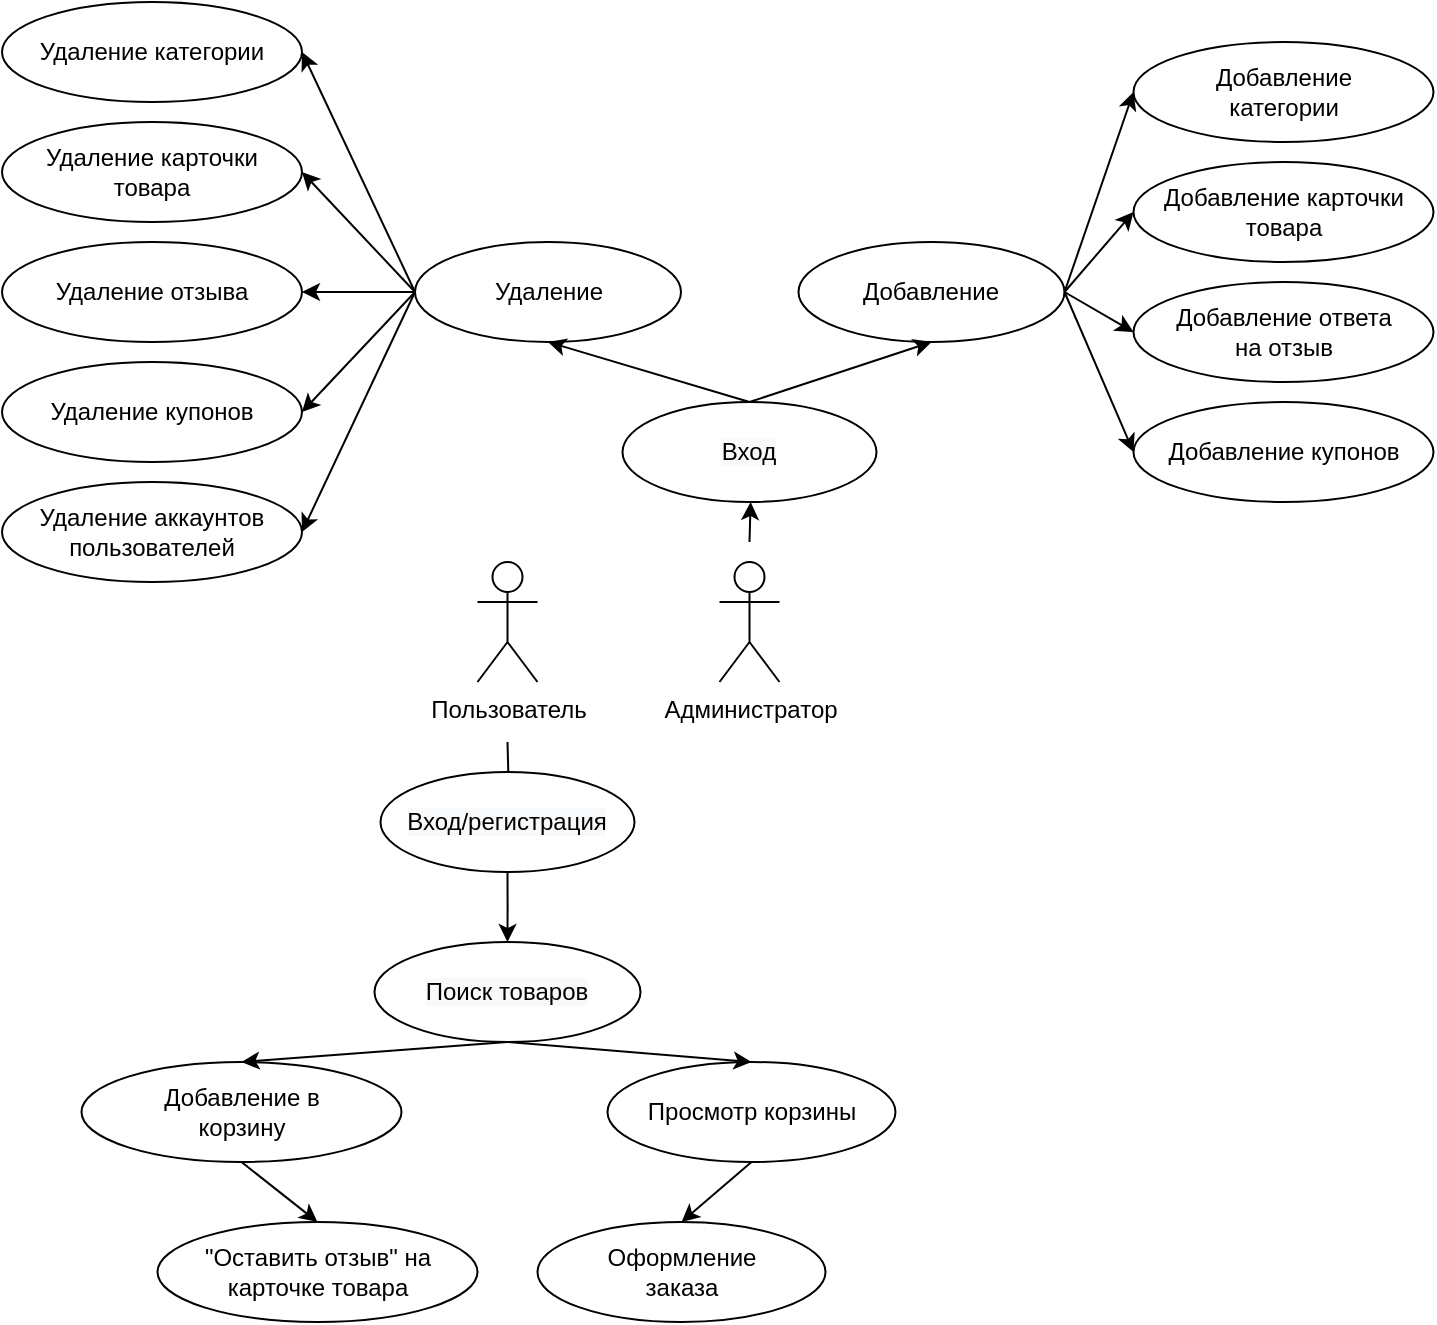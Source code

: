 <mxfile version="17.5.0" type="device"><diagram name="Page-1" id="efa7a0a1-bf9b-a30e-e6df-94a7791c09e9"><mxGraphModel dx="942" dy="592" grid="1" gridSize="10" guides="1" tooltips="1" connect="1" arrows="1" fold="1" page="1" pageScale="1" pageWidth="826" pageHeight="1169" background="none" math="0" shadow="0"><root><mxCell id="0"/><mxCell id="1" parent="0"/><mxCell id="YTgh-Ef8OYnJQfRJEaPr-17" value="" style="edgeStyle=orthogonalEdgeStyle;rounded=0;orthogonalLoop=1;jettySize=auto;html=1;" parent="1" target="YTgh-Ef8OYnJQfRJEaPr-16" edge="1"><mxGeometry relative="1" as="geometry"><mxPoint x="443.75" y="550" as="sourcePoint"/></mxGeometry></mxCell><mxCell id="jBH0evO6HvCT8xuE78lS-122" value="Администратор" style="shape=umlActor;verticalLabelPosition=bottom;verticalAlign=top;html=1;outlineConnect=0;" parent="1" vertex="1"><mxGeometry x="428.75" y="560" width="30" height="60" as="geometry"/></mxCell><mxCell id="YTgh-Ef8OYnJQfRJEaPr-2" value="" style="edgeStyle=orthogonalEdgeStyle;rounded=0;orthogonalLoop=1;jettySize=auto;html=1;" parent="1" target="YTgh-Ef8OYnJQfRJEaPr-1" edge="1"><mxGeometry relative="1" as="geometry"><mxPoint x="322.75" y="650" as="sourcePoint"/></mxGeometry></mxCell><mxCell id="jBH0evO6HvCT8xuE78lS-123" value="Пользователь" style="shape=umlActor;verticalLabelPosition=bottom;verticalAlign=top;html=1;outlineConnect=0;" parent="1" vertex="1"><mxGeometry x="307.75" y="560" width="30" height="60" as="geometry"/></mxCell><mxCell id="YTgh-Ef8OYnJQfRJEaPr-10" value="" style="edgeStyle=orthogonalEdgeStyle;rounded=0;orthogonalLoop=1;jettySize=auto;html=1;" parent="1" source="YTgh-Ef8OYnJQfRJEaPr-1" target="YTgh-Ef8OYnJQfRJEaPr-3" edge="1"><mxGeometry relative="1" as="geometry"/></mxCell><mxCell id="YTgh-Ef8OYnJQfRJEaPr-1" value="&#10;&#10;&lt;span style=&quot;color: rgb(0, 0, 0); font-family: helvetica; font-size: 12px; font-style: normal; font-weight: 400; letter-spacing: normal; text-align: center; text-indent: 0px; text-transform: none; word-spacing: 0px; background-color: rgb(248, 249, 250); display: inline; float: none;&quot;&gt;Вход/регистрация&lt;/span&gt;&#10;&#10;" style="ellipse;whiteSpace=wrap;html=1;" parent="1" vertex="1"><mxGeometry x="259.25" y="665" width="127" height="50" as="geometry"/></mxCell><mxCell id="YTgh-Ef8OYnJQfRJEaPr-3" value="&#10;&#10;&lt;span style=&quot;color: rgb(0, 0, 0); font-family: helvetica; font-size: 12px; font-style: normal; font-weight: 400; letter-spacing: normal; text-align: center; text-indent: 0px; text-transform: none; word-spacing: 0px; background-color: rgb(248, 249, 250); display: inline; float: none;&quot;&gt;Поиск товаров&lt;/span&gt;&#10;&#10;" style="ellipse;whiteSpace=wrap;html=1;" parent="1" vertex="1"><mxGeometry x="256.25" y="750" width="133" height="50" as="geometry"/></mxCell><mxCell id="YTgh-Ef8OYnJQfRJEaPr-4" value="Просмотр корзины" style="ellipse;whiteSpace=wrap;html=1;" parent="1" vertex="1"><mxGeometry x="372.75" y="810" width="144" height="50" as="geometry"/></mxCell><mxCell id="YTgh-Ef8OYnJQfRJEaPr-5" value="Оформление&lt;br&gt;заказа" style="ellipse;whiteSpace=wrap;html=1;" parent="1" vertex="1"><mxGeometry x="337.75" y="890" width="144" height="50" as="geometry"/></mxCell><mxCell id="YTgh-Ef8OYnJQfRJEaPr-6" value="Добавление в&lt;br&gt;корзину" style="ellipse;whiteSpace=wrap;html=1;" parent="1" vertex="1"><mxGeometry x="109.75" y="810" width="160" height="50" as="geometry"/></mxCell><mxCell id="YTgh-Ef8OYnJQfRJEaPr-7" value="&lt;span&gt;&quot;Оставить отзыв&quot; на карточке товара&lt;/span&gt;" style="ellipse;whiteSpace=wrap;html=1;" parent="1" vertex="1"><mxGeometry x="147.75" y="890" width="160" height="50" as="geometry"/></mxCell><mxCell id="YTgh-Ef8OYnJQfRJEaPr-16" value="&lt;span style=&quot;color: rgb(0 , 0 , 0) ; font-family: &amp;#34;helvetica&amp;#34; ; font-size: 12px ; font-style: normal ; font-weight: 400 ; letter-spacing: normal ; text-align: center ; text-indent: 0px ; text-transform: none ; word-spacing: 0px ; background-color: rgb(248 , 249 , 250) ; display: inline ; float: none&quot;&gt;Вход&lt;/span&gt;" style="ellipse;whiteSpace=wrap;html=1;" parent="1" vertex="1"><mxGeometry x="380.25" y="480" width="127" height="50" as="geometry"/></mxCell><mxCell id="YTgh-Ef8OYnJQfRJEaPr-18" value="Удаление" style="ellipse;whiteSpace=wrap;html=1;" parent="1" vertex="1"><mxGeometry x="276.5" y="400" width="133" height="50" as="geometry"/></mxCell><mxCell id="YTgh-Ef8OYnJQfRJEaPr-19" value="Добавление" style="ellipse;whiteSpace=wrap;html=1;" parent="1" vertex="1"><mxGeometry x="468.25" y="400" width="133" height="50" as="geometry"/></mxCell><mxCell id="YTgh-Ef8OYnJQfRJEaPr-22" value="Добавление&lt;br&gt;категории" style="ellipse;whiteSpace=wrap;html=1;" parent="1" vertex="1"><mxGeometry x="635.75" y="300" width="150" height="50" as="geometry"/></mxCell><mxCell id="YTgh-Ef8OYnJQfRJEaPr-23" value="Добавление&amp;nbsp;карточки&lt;br&gt;товара" style="ellipse;whiteSpace=wrap;html=1;" parent="1" vertex="1"><mxGeometry x="635.75" y="360" width="150" height="50" as="geometry"/></mxCell><mxCell id="YTgh-Ef8OYnJQfRJEaPr-24" value="Добавление ответа&lt;br&gt;на отзыв" style="ellipse;whiteSpace=wrap;html=1;" parent="1" vertex="1"><mxGeometry x="635.75" y="420" width="150" height="50" as="geometry"/></mxCell><mxCell id="YTgh-Ef8OYnJQfRJEaPr-25" value="Добавление&amp;nbsp;купонов" style="ellipse;whiteSpace=wrap;html=1;" parent="1" vertex="1"><mxGeometry x="635.75" y="480" width="150" height="50" as="geometry"/></mxCell><mxCell id="YTgh-Ef8OYnJQfRJEaPr-26" value="Удаление категории" style="ellipse;whiteSpace=wrap;html=1;" parent="1" vertex="1"><mxGeometry x="70" y="280" width="150" height="50" as="geometry"/></mxCell><mxCell id="YTgh-Ef8OYnJQfRJEaPr-27" value="Удаление карточки&lt;br&gt;товара" style="ellipse;whiteSpace=wrap;html=1;" parent="1" vertex="1"><mxGeometry x="70" y="340" width="150" height="50" as="geometry"/></mxCell><mxCell id="YTgh-Ef8OYnJQfRJEaPr-28" value="Удаление отзыва" style="ellipse;whiteSpace=wrap;html=1;" parent="1" vertex="1"><mxGeometry x="70" y="400" width="150" height="50" as="geometry"/></mxCell><mxCell id="YTgh-Ef8OYnJQfRJEaPr-29" value="Удаление купонов" style="ellipse;whiteSpace=wrap;html=1;" parent="1" vertex="1"><mxGeometry x="70" y="460" width="150" height="50" as="geometry"/></mxCell><mxCell id="YTgh-Ef8OYnJQfRJEaPr-30" value="Удаление аккаунтов пользователей" style="ellipse;whiteSpace=wrap;html=1;" parent="1" vertex="1"><mxGeometry x="70" y="520" width="150" height="50" as="geometry"/></mxCell><mxCell id="YTgh-Ef8OYnJQfRJEaPr-42" value="" style="endArrow=classic;html=1;rounded=0;entryX=1;entryY=0.5;entryDx=0;entryDy=0;exitX=0;exitY=0.5;exitDx=0;exitDy=0;" parent="1" source="YTgh-Ef8OYnJQfRJEaPr-18" target="YTgh-Ef8OYnJQfRJEaPr-26" edge="1"><mxGeometry width="50" height="50" relative="1" as="geometry"><mxPoint x="260" y="450" as="sourcePoint"/><mxPoint x="350" y="450" as="targetPoint"/></mxGeometry></mxCell><mxCell id="YTgh-Ef8OYnJQfRJEaPr-43" value="" style="endArrow=classic;html=1;rounded=0;entryX=1;entryY=0.5;entryDx=0;entryDy=0;exitX=0;exitY=0.5;exitDx=0;exitDy=0;" parent="1" source="YTgh-Ef8OYnJQfRJEaPr-18" target="YTgh-Ef8OYnJQfRJEaPr-27" edge="1"><mxGeometry width="50" height="50" relative="1" as="geometry"><mxPoint x="286.5" y="435" as="sourcePoint"/><mxPoint x="230" y="315" as="targetPoint"/></mxGeometry></mxCell><mxCell id="YTgh-Ef8OYnJQfRJEaPr-44" value="" style="endArrow=classic;html=1;rounded=0;entryX=1;entryY=0.5;entryDx=0;entryDy=0;exitX=0;exitY=0.5;exitDx=0;exitDy=0;" parent="1" source="YTgh-Ef8OYnJQfRJEaPr-18" target="YTgh-Ef8OYnJQfRJEaPr-28" edge="1"><mxGeometry width="50" height="50" relative="1" as="geometry"><mxPoint x="296.5" y="445" as="sourcePoint"/><mxPoint x="240" y="325" as="targetPoint"/></mxGeometry></mxCell><mxCell id="YTgh-Ef8OYnJQfRJEaPr-45" value="" style="endArrow=classic;html=1;rounded=0;entryX=1;entryY=0.5;entryDx=0;entryDy=0;exitX=0;exitY=0.5;exitDx=0;exitDy=0;" parent="1" source="YTgh-Ef8OYnJQfRJEaPr-18" target="YTgh-Ef8OYnJQfRJEaPr-29" edge="1"><mxGeometry width="50" height="50" relative="1" as="geometry"><mxPoint x="306.5" y="455" as="sourcePoint"/><mxPoint x="250" y="335" as="targetPoint"/></mxGeometry></mxCell><mxCell id="YTgh-Ef8OYnJQfRJEaPr-46" value="" style="endArrow=classic;html=1;rounded=0;entryX=1;entryY=0.5;entryDx=0;entryDy=0;exitX=0;exitY=0.5;exitDx=0;exitDy=0;" parent="1" source="YTgh-Ef8OYnJQfRJEaPr-18" target="YTgh-Ef8OYnJQfRJEaPr-30" edge="1"><mxGeometry width="50" height="50" relative="1" as="geometry"><mxPoint x="316.5" y="465" as="sourcePoint"/><mxPoint x="260" y="345" as="targetPoint"/></mxGeometry></mxCell><mxCell id="YTgh-Ef8OYnJQfRJEaPr-47" value="" style="endArrow=classic;html=1;rounded=0;entryX=0.5;entryY=1;entryDx=0;entryDy=0;exitX=0.5;exitY=0;exitDx=0;exitDy=0;fontStyle=1" parent="1" source="YTgh-Ef8OYnJQfRJEaPr-16" target="YTgh-Ef8OYnJQfRJEaPr-18" edge="1"><mxGeometry width="50" height="50" relative="1" as="geometry"><mxPoint x="306.25" y="475" as="sourcePoint"/><mxPoint x="249.75" y="355" as="targetPoint"/></mxGeometry></mxCell><mxCell id="YTgh-Ef8OYnJQfRJEaPr-48" value="" style="endArrow=classic;html=1;rounded=0;entryX=0.5;entryY=1;entryDx=0;entryDy=0;exitX=0.5;exitY=0;exitDx=0;exitDy=0;" parent="1" source="YTgh-Ef8OYnJQfRJEaPr-16" target="YTgh-Ef8OYnJQfRJEaPr-19" edge="1"><mxGeometry width="50" height="50" relative="1" as="geometry"><mxPoint x="316.25" y="485" as="sourcePoint"/><mxPoint x="259.75" y="365" as="targetPoint"/></mxGeometry></mxCell><mxCell id="YTgh-Ef8OYnJQfRJEaPr-49" value="" style="endArrow=classic;html=1;rounded=0;entryX=0;entryY=0.5;entryDx=0;entryDy=0;exitX=1;exitY=0.5;exitDx=0;exitDy=0;" parent="1" source="YTgh-Ef8OYnJQfRJEaPr-19" target="YTgh-Ef8OYnJQfRJEaPr-22" edge="1"><mxGeometry width="50" height="50" relative="1" as="geometry"><mxPoint x="266.25" y="435" as="sourcePoint"/><mxPoint x="209.75" y="555" as="targetPoint"/></mxGeometry></mxCell><mxCell id="YTgh-Ef8OYnJQfRJEaPr-50" value="" style="endArrow=classic;html=1;rounded=0;entryX=0;entryY=0.5;entryDx=0;entryDy=0;exitX=1;exitY=0.5;exitDx=0;exitDy=0;" parent="1" source="YTgh-Ef8OYnJQfRJEaPr-19" target="YTgh-Ef8OYnJQfRJEaPr-23" edge="1"><mxGeometry width="50" height="50" relative="1" as="geometry"><mxPoint x="611.25" y="435" as="sourcePoint"/><mxPoint x="645.75" y="335" as="targetPoint"/></mxGeometry></mxCell><mxCell id="YTgh-Ef8OYnJQfRJEaPr-51" value="" style="endArrow=classic;html=1;rounded=0;entryX=0;entryY=0.5;entryDx=0;entryDy=0;exitX=1;exitY=0.5;exitDx=0;exitDy=0;" parent="1" source="YTgh-Ef8OYnJQfRJEaPr-19" target="YTgh-Ef8OYnJQfRJEaPr-24" edge="1"><mxGeometry width="50" height="50" relative="1" as="geometry"><mxPoint x="621.25" y="445" as="sourcePoint"/><mxPoint x="655.75" y="345" as="targetPoint"/></mxGeometry></mxCell><mxCell id="YTgh-Ef8OYnJQfRJEaPr-52" value="" style="endArrow=classic;html=1;rounded=0;entryX=0;entryY=0.5;entryDx=0;entryDy=0;exitX=1;exitY=0.5;exitDx=0;exitDy=0;" parent="1" source="YTgh-Ef8OYnJQfRJEaPr-19" target="YTgh-Ef8OYnJQfRJEaPr-25" edge="1"><mxGeometry width="50" height="50" relative="1" as="geometry"><mxPoint x="631.25" y="455" as="sourcePoint"/><mxPoint x="665.75" y="355" as="targetPoint"/></mxGeometry></mxCell><mxCell id="YTgh-Ef8OYnJQfRJEaPr-53" value="" style="endArrow=classic;html=1;rounded=0;entryX=0.5;entryY=0;entryDx=0;entryDy=0;exitX=0.5;exitY=1;exitDx=0;exitDy=0;fontStyle=1" parent="1" source="YTgh-Ef8OYnJQfRJEaPr-3" target="YTgh-Ef8OYnJQfRJEaPr-6" edge="1"><mxGeometry width="50" height="50" relative="1" as="geometry"><mxPoint x="453.75" y="490" as="sourcePoint"/><mxPoint x="353" y="460" as="targetPoint"/></mxGeometry></mxCell><mxCell id="YTgh-Ef8OYnJQfRJEaPr-54" value="" style="endArrow=classic;html=1;rounded=0;entryX=0.5;entryY=0;entryDx=0;entryDy=0;exitX=0.5;exitY=1;exitDx=0;exitDy=0;fontStyle=1" parent="1" source="YTgh-Ef8OYnJQfRJEaPr-3" target="YTgh-Ef8OYnJQfRJEaPr-4" edge="1"><mxGeometry width="50" height="50" relative="1" as="geometry"><mxPoint x="332.75" y="810" as="sourcePoint"/><mxPoint x="199.75" y="820" as="targetPoint"/></mxGeometry></mxCell><mxCell id="YTgh-Ef8OYnJQfRJEaPr-55" value="" style="endArrow=classic;html=1;rounded=0;entryX=0.5;entryY=0;entryDx=0;entryDy=0;exitX=0.5;exitY=1;exitDx=0;exitDy=0;fontStyle=1" parent="1" source="YTgh-Ef8OYnJQfRJEaPr-4" target="YTgh-Ef8OYnJQfRJEaPr-5" edge="1"><mxGeometry width="50" height="50" relative="1" as="geometry"><mxPoint x="342.75" y="820" as="sourcePoint"/><mxPoint x="209.75" y="830" as="targetPoint"/></mxGeometry></mxCell><mxCell id="YTgh-Ef8OYnJQfRJEaPr-56" value="" style="endArrow=classic;html=1;rounded=0;entryX=0.5;entryY=0;entryDx=0;entryDy=0;exitX=0.5;exitY=1;exitDx=0;exitDy=0;fontStyle=1" parent="1" source="YTgh-Ef8OYnJQfRJEaPr-6" target="YTgh-Ef8OYnJQfRJEaPr-7" edge="1"><mxGeometry width="50" height="50" relative="1" as="geometry"><mxPoint x="352.75" y="830" as="sourcePoint"/><mxPoint x="219.75" y="840" as="targetPoint"/></mxGeometry></mxCell></root></mxGraphModel></diagram></mxfile>